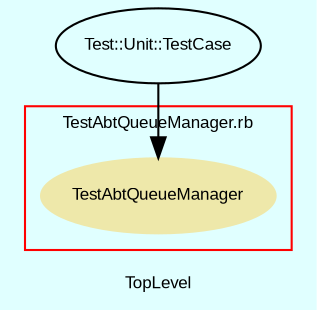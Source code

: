 digraph TopLevel {
    compound = true
    bgcolor = lightcyan1
    fontname = Arial
    fontsize = 8
    label = "TopLevel"
    node [
        fontname = Arial,
        fontsize = 8,
        color = black
    ]

    subgraph cluster_15 {
        fontname = Arial
        color = red
        label = "TestAbtQueueManager.rb"
        TestAbtQueueManager [
            fontcolor = black,
            URL = "classes/TestAbtQueueManager.html",
            shape = ellipse,
            color = palegoldenrod,
            style = filled,
            label = "TestAbtQueueManager"
        ]

    }

    Test__Unit__TestCase [
        URL = "classes/Test/Unit/TestCase.html",
        label = "Test::Unit::TestCase"
    ]

    Test__Unit__TestCase -> TestAbtQueueManager [

    ]

}

